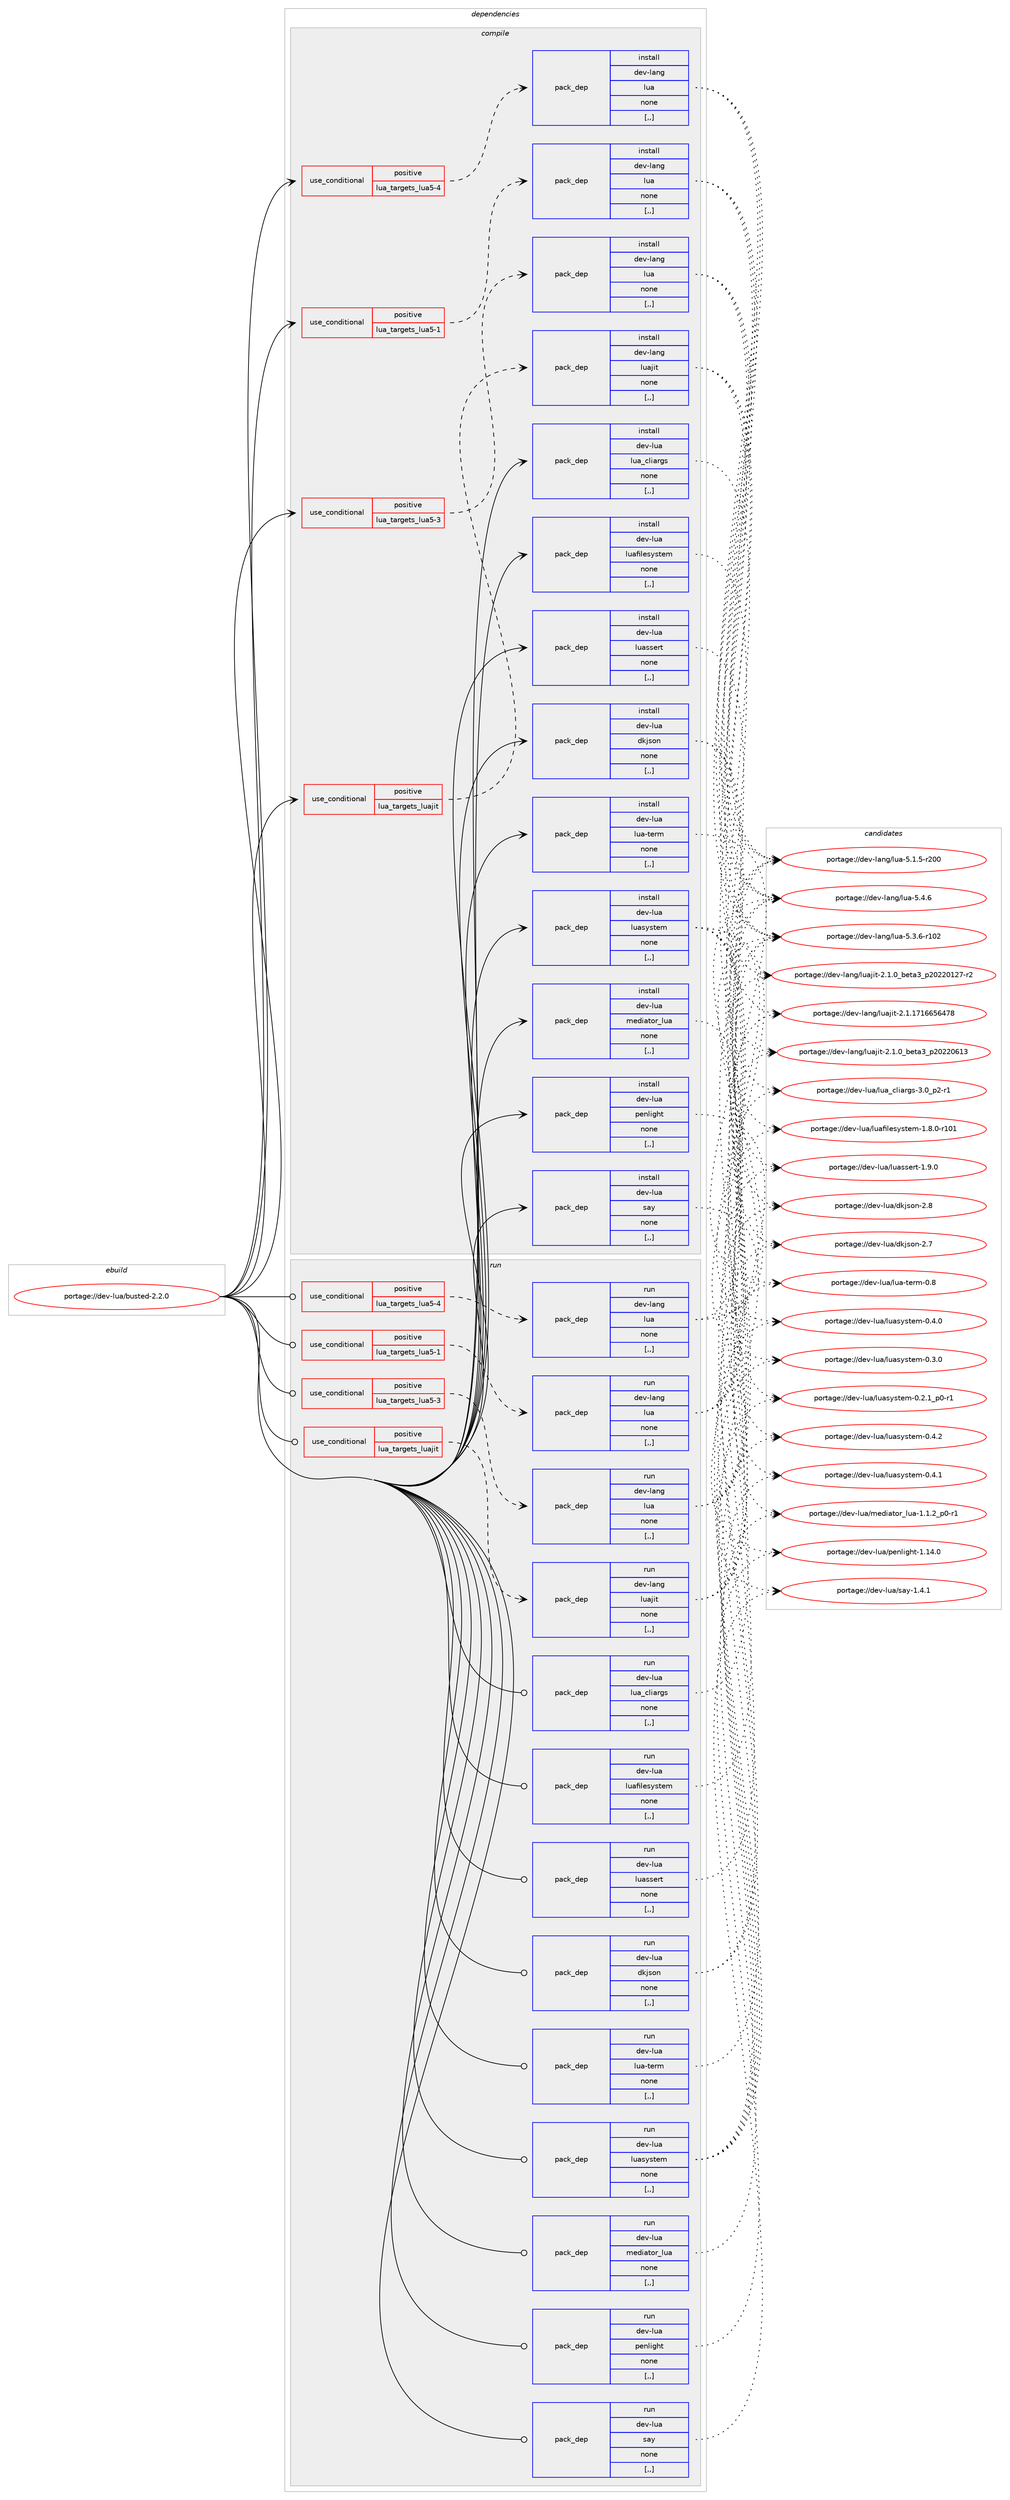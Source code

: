 digraph prolog {

# *************
# Graph options
# *************

newrank=true;
concentrate=true;
compound=true;
graph [rankdir=LR,fontname=Helvetica,fontsize=10,ranksep=1.5];#, ranksep=2.5, nodesep=0.2];
edge  [arrowhead=vee];
node  [fontname=Helvetica,fontsize=10];

# **********
# The ebuild
# **********

subgraph cluster_leftcol {
color=gray;
label=<<i>ebuild</i>>;
id [label="portage://dev-lua/busted-2.2.0", color=red, width=4, href="../dev-lua/busted-2.2.0.svg"];
}

# ****************
# The dependencies
# ****************

subgraph cluster_midcol {
color=gray;
label=<<i>dependencies</i>>;
subgraph cluster_compile {
fillcolor="#eeeeee";
style=filled;
label=<<i>compile</i>>;
subgraph cond28878 {
dependency115610 [label=<<TABLE BORDER="0" CELLBORDER="1" CELLSPACING="0" CELLPADDING="4"><TR><TD ROWSPAN="3" CELLPADDING="10">use_conditional</TD></TR><TR><TD>positive</TD></TR><TR><TD>lua_targets_lua5-1</TD></TR></TABLE>>, shape=none, color=red];
subgraph pack85534 {
dependency115611 [label=<<TABLE BORDER="0" CELLBORDER="1" CELLSPACING="0" CELLPADDING="4" WIDTH="220"><TR><TD ROWSPAN="6" CELLPADDING="30">pack_dep</TD></TR><TR><TD WIDTH="110">install</TD></TR><TR><TD>dev-lang</TD></TR><TR><TD>lua</TD></TR><TR><TD>none</TD></TR><TR><TD>[,,]</TD></TR></TABLE>>, shape=none, color=blue];
}
dependency115610:e -> dependency115611:w [weight=20,style="dashed",arrowhead="vee"];
}
id:e -> dependency115610:w [weight=20,style="solid",arrowhead="vee"];
subgraph cond28879 {
dependency115612 [label=<<TABLE BORDER="0" CELLBORDER="1" CELLSPACING="0" CELLPADDING="4"><TR><TD ROWSPAN="3" CELLPADDING="10">use_conditional</TD></TR><TR><TD>positive</TD></TR><TR><TD>lua_targets_lua5-3</TD></TR></TABLE>>, shape=none, color=red];
subgraph pack85535 {
dependency115613 [label=<<TABLE BORDER="0" CELLBORDER="1" CELLSPACING="0" CELLPADDING="4" WIDTH="220"><TR><TD ROWSPAN="6" CELLPADDING="30">pack_dep</TD></TR><TR><TD WIDTH="110">install</TD></TR><TR><TD>dev-lang</TD></TR><TR><TD>lua</TD></TR><TR><TD>none</TD></TR><TR><TD>[,,]</TD></TR></TABLE>>, shape=none, color=blue];
}
dependency115612:e -> dependency115613:w [weight=20,style="dashed",arrowhead="vee"];
}
id:e -> dependency115612:w [weight=20,style="solid",arrowhead="vee"];
subgraph cond28880 {
dependency115614 [label=<<TABLE BORDER="0" CELLBORDER="1" CELLSPACING="0" CELLPADDING="4"><TR><TD ROWSPAN="3" CELLPADDING="10">use_conditional</TD></TR><TR><TD>positive</TD></TR><TR><TD>lua_targets_lua5-4</TD></TR></TABLE>>, shape=none, color=red];
subgraph pack85536 {
dependency115615 [label=<<TABLE BORDER="0" CELLBORDER="1" CELLSPACING="0" CELLPADDING="4" WIDTH="220"><TR><TD ROWSPAN="6" CELLPADDING="30">pack_dep</TD></TR><TR><TD WIDTH="110">install</TD></TR><TR><TD>dev-lang</TD></TR><TR><TD>lua</TD></TR><TR><TD>none</TD></TR><TR><TD>[,,]</TD></TR></TABLE>>, shape=none, color=blue];
}
dependency115614:e -> dependency115615:w [weight=20,style="dashed",arrowhead="vee"];
}
id:e -> dependency115614:w [weight=20,style="solid",arrowhead="vee"];
subgraph cond28881 {
dependency115616 [label=<<TABLE BORDER="0" CELLBORDER="1" CELLSPACING="0" CELLPADDING="4"><TR><TD ROWSPAN="3" CELLPADDING="10">use_conditional</TD></TR><TR><TD>positive</TD></TR><TR><TD>lua_targets_luajit</TD></TR></TABLE>>, shape=none, color=red];
subgraph pack85537 {
dependency115617 [label=<<TABLE BORDER="0" CELLBORDER="1" CELLSPACING="0" CELLPADDING="4" WIDTH="220"><TR><TD ROWSPAN="6" CELLPADDING="30">pack_dep</TD></TR><TR><TD WIDTH="110">install</TD></TR><TR><TD>dev-lang</TD></TR><TR><TD>luajit</TD></TR><TR><TD>none</TD></TR><TR><TD>[,,]</TD></TR></TABLE>>, shape=none, color=blue];
}
dependency115616:e -> dependency115617:w [weight=20,style="dashed",arrowhead="vee"];
}
id:e -> dependency115616:w [weight=20,style="solid",arrowhead="vee"];
subgraph pack85538 {
dependency115618 [label=<<TABLE BORDER="0" CELLBORDER="1" CELLSPACING="0" CELLPADDING="4" WIDTH="220"><TR><TD ROWSPAN="6" CELLPADDING="30">pack_dep</TD></TR><TR><TD WIDTH="110">install</TD></TR><TR><TD>dev-lua</TD></TR><TR><TD>dkjson</TD></TR><TR><TD>none</TD></TR><TR><TD>[,,]</TD></TR></TABLE>>, shape=none, color=blue];
}
id:e -> dependency115618:w [weight=20,style="solid",arrowhead="vee"];
subgraph pack85539 {
dependency115619 [label=<<TABLE BORDER="0" CELLBORDER="1" CELLSPACING="0" CELLPADDING="4" WIDTH="220"><TR><TD ROWSPAN="6" CELLPADDING="30">pack_dep</TD></TR><TR><TD WIDTH="110">install</TD></TR><TR><TD>dev-lua</TD></TR><TR><TD>lua-term</TD></TR><TR><TD>none</TD></TR><TR><TD>[,,]</TD></TR></TABLE>>, shape=none, color=blue];
}
id:e -> dependency115619:w [weight=20,style="solid",arrowhead="vee"];
subgraph pack85540 {
dependency115620 [label=<<TABLE BORDER="0" CELLBORDER="1" CELLSPACING="0" CELLPADDING="4" WIDTH="220"><TR><TD ROWSPAN="6" CELLPADDING="30">pack_dep</TD></TR><TR><TD WIDTH="110">install</TD></TR><TR><TD>dev-lua</TD></TR><TR><TD>lua_cliargs</TD></TR><TR><TD>none</TD></TR><TR><TD>[,,]</TD></TR></TABLE>>, shape=none, color=blue];
}
id:e -> dependency115620:w [weight=20,style="solid",arrowhead="vee"];
subgraph pack85541 {
dependency115621 [label=<<TABLE BORDER="0" CELLBORDER="1" CELLSPACING="0" CELLPADDING="4" WIDTH="220"><TR><TD ROWSPAN="6" CELLPADDING="30">pack_dep</TD></TR><TR><TD WIDTH="110">install</TD></TR><TR><TD>dev-lua</TD></TR><TR><TD>luafilesystem</TD></TR><TR><TD>none</TD></TR><TR><TD>[,,]</TD></TR></TABLE>>, shape=none, color=blue];
}
id:e -> dependency115621:w [weight=20,style="solid",arrowhead="vee"];
subgraph pack85542 {
dependency115622 [label=<<TABLE BORDER="0" CELLBORDER="1" CELLSPACING="0" CELLPADDING="4" WIDTH="220"><TR><TD ROWSPAN="6" CELLPADDING="30">pack_dep</TD></TR><TR><TD WIDTH="110">install</TD></TR><TR><TD>dev-lua</TD></TR><TR><TD>luassert</TD></TR><TR><TD>none</TD></TR><TR><TD>[,,]</TD></TR></TABLE>>, shape=none, color=blue];
}
id:e -> dependency115622:w [weight=20,style="solid",arrowhead="vee"];
subgraph pack85543 {
dependency115623 [label=<<TABLE BORDER="0" CELLBORDER="1" CELLSPACING="0" CELLPADDING="4" WIDTH="220"><TR><TD ROWSPAN="6" CELLPADDING="30">pack_dep</TD></TR><TR><TD WIDTH="110">install</TD></TR><TR><TD>dev-lua</TD></TR><TR><TD>luasystem</TD></TR><TR><TD>none</TD></TR><TR><TD>[,,]</TD></TR></TABLE>>, shape=none, color=blue];
}
id:e -> dependency115623:w [weight=20,style="solid",arrowhead="vee"];
subgraph pack85544 {
dependency115624 [label=<<TABLE BORDER="0" CELLBORDER="1" CELLSPACING="0" CELLPADDING="4" WIDTH="220"><TR><TD ROWSPAN="6" CELLPADDING="30">pack_dep</TD></TR><TR><TD WIDTH="110">install</TD></TR><TR><TD>dev-lua</TD></TR><TR><TD>mediator_lua</TD></TR><TR><TD>none</TD></TR><TR><TD>[,,]</TD></TR></TABLE>>, shape=none, color=blue];
}
id:e -> dependency115624:w [weight=20,style="solid",arrowhead="vee"];
subgraph pack85545 {
dependency115625 [label=<<TABLE BORDER="0" CELLBORDER="1" CELLSPACING="0" CELLPADDING="4" WIDTH="220"><TR><TD ROWSPAN="6" CELLPADDING="30">pack_dep</TD></TR><TR><TD WIDTH="110">install</TD></TR><TR><TD>dev-lua</TD></TR><TR><TD>penlight</TD></TR><TR><TD>none</TD></TR><TR><TD>[,,]</TD></TR></TABLE>>, shape=none, color=blue];
}
id:e -> dependency115625:w [weight=20,style="solid",arrowhead="vee"];
subgraph pack85546 {
dependency115626 [label=<<TABLE BORDER="0" CELLBORDER="1" CELLSPACING="0" CELLPADDING="4" WIDTH="220"><TR><TD ROWSPAN="6" CELLPADDING="30">pack_dep</TD></TR><TR><TD WIDTH="110">install</TD></TR><TR><TD>dev-lua</TD></TR><TR><TD>say</TD></TR><TR><TD>none</TD></TR><TR><TD>[,,]</TD></TR></TABLE>>, shape=none, color=blue];
}
id:e -> dependency115626:w [weight=20,style="solid",arrowhead="vee"];
}
subgraph cluster_compileandrun {
fillcolor="#eeeeee";
style=filled;
label=<<i>compile and run</i>>;
}
subgraph cluster_run {
fillcolor="#eeeeee";
style=filled;
label=<<i>run</i>>;
subgraph cond28882 {
dependency115627 [label=<<TABLE BORDER="0" CELLBORDER="1" CELLSPACING="0" CELLPADDING="4"><TR><TD ROWSPAN="3" CELLPADDING="10">use_conditional</TD></TR><TR><TD>positive</TD></TR><TR><TD>lua_targets_lua5-1</TD></TR></TABLE>>, shape=none, color=red];
subgraph pack85547 {
dependency115628 [label=<<TABLE BORDER="0" CELLBORDER="1" CELLSPACING="0" CELLPADDING="4" WIDTH="220"><TR><TD ROWSPAN="6" CELLPADDING="30">pack_dep</TD></TR><TR><TD WIDTH="110">run</TD></TR><TR><TD>dev-lang</TD></TR><TR><TD>lua</TD></TR><TR><TD>none</TD></TR><TR><TD>[,,]</TD></TR></TABLE>>, shape=none, color=blue];
}
dependency115627:e -> dependency115628:w [weight=20,style="dashed",arrowhead="vee"];
}
id:e -> dependency115627:w [weight=20,style="solid",arrowhead="odot"];
subgraph cond28883 {
dependency115629 [label=<<TABLE BORDER="0" CELLBORDER="1" CELLSPACING="0" CELLPADDING="4"><TR><TD ROWSPAN="3" CELLPADDING="10">use_conditional</TD></TR><TR><TD>positive</TD></TR><TR><TD>lua_targets_lua5-3</TD></TR></TABLE>>, shape=none, color=red];
subgraph pack85548 {
dependency115630 [label=<<TABLE BORDER="0" CELLBORDER="1" CELLSPACING="0" CELLPADDING="4" WIDTH="220"><TR><TD ROWSPAN="6" CELLPADDING="30">pack_dep</TD></TR><TR><TD WIDTH="110">run</TD></TR><TR><TD>dev-lang</TD></TR><TR><TD>lua</TD></TR><TR><TD>none</TD></TR><TR><TD>[,,]</TD></TR></TABLE>>, shape=none, color=blue];
}
dependency115629:e -> dependency115630:w [weight=20,style="dashed",arrowhead="vee"];
}
id:e -> dependency115629:w [weight=20,style="solid",arrowhead="odot"];
subgraph cond28884 {
dependency115631 [label=<<TABLE BORDER="0" CELLBORDER="1" CELLSPACING="0" CELLPADDING="4"><TR><TD ROWSPAN="3" CELLPADDING="10">use_conditional</TD></TR><TR><TD>positive</TD></TR><TR><TD>lua_targets_lua5-4</TD></TR></TABLE>>, shape=none, color=red];
subgraph pack85549 {
dependency115632 [label=<<TABLE BORDER="0" CELLBORDER="1" CELLSPACING="0" CELLPADDING="4" WIDTH="220"><TR><TD ROWSPAN="6" CELLPADDING="30">pack_dep</TD></TR><TR><TD WIDTH="110">run</TD></TR><TR><TD>dev-lang</TD></TR><TR><TD>lua</TD></TR><TR><TD>none</TD></TR><TR><TD>[,,]</TD></TR></TABLE>>, shape=none, color=blue];
}
dependency115631:e -> dependency115632:w [weight=20,style="dashed",arrowhead="vee"];
}
id:e -> dependency115631:w [weight=20,style="solid",arrowhead="odot"];
subgraph cond28885 {
dependency115633 [label=<<TABLE BORDER="0" CELLBORDER="1" CELLSPACING="0" CELLPADDING="4"><TR><TD ROWSPAN="3" CELLPADDING="10">use_conditional</TD></TR><TR><TD>positive</TD></TR><TR><TD>lua_targets_luajit</TD></TR></TABLE>>, shape=none, color=red];
subgraph pack85550 {
dependency115634 [label=<<TABLE BORDER="0" CELLBORDER="1" CELLSPACING="0" CELLPADDING="4" WIDTH="220"><TR><TD ROWSPAN="6" CELLPADDING="30">pack_dep</TD></TR><TR><TD WIDTH="110">run</TD></TR><TR><TD>dev-lang</TD></TR><TR><TD>luajit</TD></TR><TR><TD>none</TD></TR><TR><TD>[,,]</TD></TR></TABLE>>, shape=none, color=blue];
}
dependency115633:e -> dependency115634:w [weight=20,style="dashed",arrowhead="vee"];
}
id:e -> dependency115633:w [weight=20,style="solid",arrowhead="odot"];
subgraph pack85551 {
dependency115635 [label=<<TABLE BORDER="0" CELLBORDER="1" CELLSPACING="0" CELLPADDING="4" WIDTH="220"><TR><TD ROWSPAN="6" CELLPADDING="30">pack_dep</TD></TR><TR><TD WIDTH="110">run</TD></TR><TR><TD>dev-lua</TD></TR><TR><TD>dkjson</TD></TR><TR><TD>none</TD></TR><TR><TD>[,,]</TD></TR></TABLE>>, shape=none, color=blue];
}
id:e -> dependency115635:w [weight=20,style="solid",arrowhead="odot"];
subgraph pack85552 {
dependency115636 [label=<<TABLE BORDER="0" CELLBORDER="1" CELLSPACING="0" CELLPADDING="4" WIDTH="220"><TR><TD ROWSPAN="6" CELLPADDING="30">pack_dep</TD></TR><TR><TD WIDTH="110">run</TD></TR><TR><TD>dev-lua</TD></TR><TR><TD>lua-term</TD></TR><TR><TD>none</TD></TR><TR><TD>[,,]</TD></TR></TABLE>>, shape=none, color=blue];
}
id:e -> dependency115636:w [weight=20,style="solid",arrowhead="odot"];
subgraph pack85553 {
dependency115637 [label=<<TABLE BORDER="0" CELLBORDER="1" CELLSPACING="0" CELLPADDING="4" WIDTH="220"><TR><TD ROWSPAN="6" CELLPADDING="30">pack_dep</TD></TR><TR><TD WIDTH="110">run</TD></TR><TR><TD>dev-lua</TD></TR><TR><TD>lua_cliargs</TD></TR><TR><TD>none</TD></TR><TR><TD>[,,]</TD></TR></TABLE>>, shape=none, color=blue];
}
id:e -> dependency115637:w [weight=20,style="solid",arrowhead="odot"];
subgraph pack85554 {
dependency115638 [label=<<TABLE BORDER="0" CELLBORDER="1" CELLSPACING="0" CELLPADDING="4" WIDTH="220"><TR><TD ROWSPAN="6" CELLPADDING="30">pack_dep</TD></TR><TR><TD WIDTH="110">run</TD></TR><TR><TD>dev-lua</TD></TR><TR><TD>luafilesystem</TD></TR><TR><TD>none</TD></TR><TR><TD>[,,]</TD></TR></TABLE>>, shape=none, color=blue];
}
id:e -> dependency115638:w [weight=20,style="solid",arrowhead="odot"];
subgraph pack85555 {
dependency115639 [label=<<TABLE BORDER="0" CELLBORDER="1" CELLSPACING="0" CELLPADDING="4" WIDTH="220"><TR><TD ROWSPAN="6" CELLPADDING="30">pack_dep</TD></TR><TR><TD WIDTH="110">run</TD></TR><TR><TD>dev-lua</TD></TR><TR><TD>luassert</TD></TR><TR><TD>none</TD></TR><TR><TD>[,,]</TD></TR></TABLE>>, shape=none, color=blue];
}
id:e -> dependency115639:w [weight=20,style="solid",arrowhead="odot"];
subgraph pack85556 {
dependency115640 [label=<<TABLE BORDER="0" CELLBORDER="1" CELLSPACING="0" CELLPADDING="4" WIDTH="220"><TR><TD ROWSPAN="6" CELLPADDING="30">pack_dep</TD></TR><TR><TD WIDTH="110">run</TD></TR><TR><TD>dev-lua</TD></TR><TR><TD>luasystem</TD></TR><TR><TD>none</TD></TR><TR><TD>[,,]</TD></TR></TABLE>>, shape=none, color=blue];
}
id:e -> dependency115640:w [weight=20,style="solid",arrowhead="odot"];
subgraph pack85557 {
dependency115641 [label=<<TABLE BORDER="0" CELLBORDER="1" CELLSPACING="0" CELLPADDING="4" WIDTH="220"><TR><TD ROWSPAN="6" CELLPADDING="30">pack_dep</TD></TR><TR><TD WIDTH="110">run</TD></TR><TR><TD>dev-lua</TD></TR><TR><TD>mediator_lua</TD></TR><TR><TD>none</TD></TR><TR><TD>[,,]</TD></TR></TABLE>>, shape=none, color=blue];
}
id:e -> dependency115641:w [weight=20,style="solid",arrowhead="odot"];
subgraph pack85558 {
dependency115642 [label=<<TABLE BORDER="0" CELLBORDER="1" CELLSPACING="0" CELLPADDING="4" WIDTH="220"><TR><TD ROWSPAN="6" CELLPADDING="30">pack_dep</TD></TR><TR><TD WIDTH="110">run</TD></TR><TR><TD>dev-lua</TD></TR><TR><TD>penlight</TD></TR><TR><TD>none</TD></TR><TR><TD>[,,]</TD></TR></TABLE>>, shape=none, color=blue];
}
id:e -> dependency115642:w [weight=20,style="solid",arrowhead="odot"];
subgraph pack85559 {
dependency115643 [label=<<TABLE BORDER="0" CELLBORDER="1" CELLSPACING="0" CELLPADDING="4" WIDTH="220"><TR><TD ROWSPAN="6" CELLPADDING="30">pack_dep</TD></TR><TR><TD WIDTH="110">run</TD></TR><TR><TD>dev-lua</TD></TR><TR><TD>say</TD></TR><TR><TD>none</TD></TR><TR><TD>[,,]</TD></TR></TABLE>>, shape=none, color=blue];
}
id:e -> dependency115643:w [weight=20,style="solid",arrowhead="odot"];
}
}

# **************
# The candidates
# **************

subgraph cluster_choices {
rank=same;
color=gray;
label=<<i>candidates</i>>;

subgraph choice85534 {
color=black;
nodesep=1;
choice10010111845108971101034710811797455346524654 [label="portage://dev-lang/lua-5.4.6", color=red, width=4,href="../dev-lang/lua-5.4.6.svg"];
choice1001011184510897110103471081179745534651465445114494850 [label="portage://dev-lang/lua-5.3.6-r102", color=red, width=4,href="../dev-lang/lua-5.3.6-r102.svg"];
choice1001011184510897110103471081179745534649465345114504848 [label="portage://dev-lang/lua-5.1.5-r200", color=red, width=4,href="../dev-lang/lua-5.1.5-r200.svg"];
dependency115611:e -> choice10010111845108971101034710811797455346524654:w [style=dotted,weight="100"];
dependency115611:e -> choice1001011184510897110103471081179745534651465445114494850:w [style=dotted,weight="100"];
dependency115611:e -> choice1001011184510897110103471081179745534649465345114504848:w [style=dotted,weight="100"];
}
subgraph choice85535 {
color=black;
nodesep=1;
choice10010111845108971101034710811797455346524654 [label="portage://dev-lang/lua-5.4.6", color=red, width=4,href="../dev-lang/lua-5.4.6.svg"];
choice1001011184510897110103471081179745534651465445114494850 [label="portage://dev-lang/lua-5.3.6-r102", color=red, width=4,href="../dev-lang/lua-5.3.6-r102.svg"];
choice1001011184510897110103471081179745534649465345114504848 [label="portage://dev-lang/lua-5.1.5-r200", color=red, width=4,href="../dev-lang/lua-5.1.5-r200.svg"];
dependency115613:e -> choice10010111845108971101034710811797455346524654:w [style=dotted,weight="100"];
dependency115613:e -> choice1001011184510897110103471081179745534651465445114494850:w [style=dotted,weight="100"];
dependency115613:e -> choice1001011184510897110103471081179745534649465345114504848:w [style=dotted,weight="100"];
}
subgraph choice85536 {
color=black;
nodesep=1;
choice10010111845108971101034710811797455346524654 [label="portage://dev-lang/lua-5.4.6", color=red, width=4,href="../dev-lang/lua-5.4.6.svg"];
choice1001011184510897110103471081179745534651465445114494850 [label="portage://dev-lang/lua-5.3.6-r102", color=red, width=4,href="../dev-lang/lua-5.3.6-r102.svg"];
choice1001011184510897110103471081179745534649465345114504848 [label="portage://dev-lang/lua-5.1.5-r200", color=red, width=4,href="../dev-lang/lua-5.1.5-r200.svg"];
dependency115615:e -> choice10010111845108971101034710811797455346524654:w [style=dotted,weight="100"];
dependency115615:e -> choice1001011184510897110103471081179745534651465445114494850:w [style=dotted,weight="100"];
dependency115615:e -> choice1001011184510897110103471081179745534649465345114504848:w [style=dotted,weight="100"];
}
subgraph choice85537 {
color=black;
nodesep=1;
choice10010111845108971101034710811797106105116455046494649554954545354525556 [label="portage://dev-lang/luajit-2.1.1716656478", color=red, width=4,href="../dev-lang/luajit-2.1.1716656478.svg"];
choice1001011184510897110103471081179710610511645504649464895981011169751951125048505048544951 [label="portage://dev-lang/luajit-2.1.0_beta3_p20220613", color=red, width=4,href="../dev-lang/luajit-2.1.0_beta3_p20220613.svg"];
choice10010111845108971101034710811797106105116455046494648959810111697519511250485050484950554511450 [label="portage://dev-lang/luajit-2.1.0_beta3_p20220127-r2", color=red, width=4,href="../dev-lang/luajit-2.1.0_beta3_p20220127-r2.svg"];
dependency115617:e -> choice10010111845108971101034710811797106105116455046494649554954545354525556:w [style=dotted,weight="100"];
dependency115617:e -> choice1001011184510897110103471081179710610511645504649464895981011169751951125048505048544951:w [style=dotted,weight="100"];
dependency115617:e -> choice10010111845108971101034710811797106105116455046494648959810111697519511250485050484950554511450:w [style=dotted,weight="100"];
}
subgraph choice85538 {
color=black;
nodesep=1;
choice10010111845108117974710010710611511111045504656 [label="portage://dev-lua/dkjson-2.8", color=red, width=4,href="../dev-lua/dkjson-2.8.svg"];
choice10010111845108117974710010710611511111045504655 [label="portage://dev-lua/dkjson-2.7", color=red, width=4,href="../dev-lua/dkjson-2.7.svg"];
dependency115618:e -> choice10010111845108117974710010710611511111045504656:w [style=dotted,weight="100"];
dependency115618:e -> choice10010111845108117974710010710611511111045504655:w [style=dotted,weight="100"];
}
subgraph choice85539 {
color=black;
nodesep=1;
choice100101118451081179747108117974511610111410945484656 [label="portage://dev-lua/lua-term-0.8", color=red, width=4,href="../dev-lua/lua-term-0.8.svg"];
dependency115619:e -> choice100101118451081179747108117974511610111410945484656:w [style=dotted,weight="100"];
}
subgraph choice85540 {
color=black;
nodesep=1;
choice100101118451081179747108117979599108105971141031154551464895112504511449 [label="portage://dev-lua/lua_cliargs-3.0_p2-r1", color=red, width=4,href="../dev-lua/lua_cliargs-3.0_p2-r1.svg"];
dependency115620:e -> choice100101118451081179747108117979599108105971141031154551464895112504511449:w [style=dotted,weight="100"];
}
subgraph choice85541 {
color=black;
nodesep=1;
choice1001011184510811797471081179710210510810111512111511610110945494656464845114494849 [label="portage://dev-lua/luafilesystem-1.8.0-r101", color=red, width=4,href="../dev-lua/luafilesystem-1.8.0-r101.svg"];
dependency115621:e -> choice1001011184510811797471081179710210510810111512111511610110945494656464845114494849:w [style=dotted,weight="100"];
}
subgraph choice85542 {
color=black;
nodesep=1;
choice10010111845108117974710811797115115101114116454946574648 [label="portage://dev-lua/luassert-1.9.0", color=red, width=4,href="../dev-lua/luassert-1.9.0.svg"];
dependency115622:e -> choice10010111845108117974710811797115115101114116454946574648:w [style=dotted,weight="100"];
}
subgraph choice85543 {
color=black;
nodesep=1;
choice10010111845108117974710811797115121115116101109454846524650 [label="portage://dev-lua/luasystem-0.4.2", color=red, width=4,href="../dev-lua/luasystem-0.4.2.svg"];
choice10010111845108117974710811797115121115116101109454846524649 [label="portage://dev-lua/luasystem-0.4.1", color=red, width=4,href="../dev-lua/luasystem-0.4.1.svg"];
choice10010111845108117974710811797115121115116101109454846524648 [label="portage://dev-lua/luasystem-0.4.0", color=red, width=4,href="../dev-lua/luasystem-0.4.0.svg"];
choice10010111845108117974710811797115121115116101109454846514648 [label="portage://dev-lua/luasystem-0.3.0", color=red, width=4,href="../dev-lua/luasystem-0.3.0.svg"];
choice1001011184510811797471081179711512111511610110945484650464995112484511449 [label="portage://dev-lua/luasystem-0.2.1_p0-r1", color=red, width=4,href="../dev-lua/luasystem-0.2.1_p0-r1.svg"];
dependency115623:e -> choice10010111845108117974710811797115121115116101109454846524650:w [style=dotted,weight="100"];
dependency115623:e -> choice10010111845108117974710811797115121115116101109454846524649:w [style=dotted,weight="100"];
dependency115623:e -> choice10010111845108117974710811797115121115116101109454846524648:w [style=dotted,weight="100"];
dependency115623:e -> choice10010111845108117974710811797115121115116101109454846514648:w [style=dotted,weight="100"];
dependency115623:e -> choice1001011184510811797471081179711512111511610110945484650464995112484511449:w [style=dotted,weight="100"];
}
subgraph choice85544 {
color=black;
nodesep=1;
choice10010111845108117974710910110010597116111114951081179745494649465095112484511449 [label="portage://dev-lua/mediator_lua-1.1.2_p0-r1", color=red, width=4,href="../dev-lua/mediator_lua-1.1.2_p0-r1.svg"];
dependency115624:e -> choice10010111845108117974710910110010597116111114951081179745494649465095112484511449:w [style=dotted,weight="100"];
}
subgraph choice85545 {
color=black;
nodesep=1;
choice10010111845108117974711210111010810510310411645494649524648 [label="portage://dev-lua/penlight-1.14.0", color=red, width=4,href="../dev-lua/penlight-1.14.0.svg"];
dependency115625:e -> choice10010111845108117974711210111010810510310411645494649524648:w [style=dotted,weight="100"];
}
subgraph choice85546 {
color=black;
nodesep=1;
choice10010111845108117974711597121454946524649 [label="portage://dev-lua/say-1.4.1", color=red, width=4,href="../dev-lua/say-1.4.1.svg"];
dependency115626:e -> choice10010111845108117974711597121454946524649:w [style=dotted,weight="100"];
}
subgraph choice85547 {
color=black;
nodesep=1;
choice10010111845108971101034710811797455346524654 [label="portage://dev-lang/lua-5.4.6", color=red, width=4,href="../dev-lang/lua-5.4.6.svg"];
choice1001011184510897110103471081179745534651465445114494850 [label="portage://dev-lang/lua-5.3.6-r102", color=red, width=4,href="../dev-lang/lua-5.3.6-r102.svg"];
choice1001011184510897110103471081179745534649465345114504848 [label="portage://dev-lang/lua-5.1.5-r200", color=red, width=4,href="../dev-lang/lua-5.1.5-r200.svg"];
dependency115628:e -> choice10010111845108971101034710811797455346524654:w [style=dotted,weight="100"];
dependency115628:e -> choice1001011184510897110103471081179745534651465445114494850:w [style=dotted,weight="100"];
dependency115628:e -> choice1001011184510897110103471081179745534649465345114504848:w [style=dotted,weight="100"];
}
subgraph choice85548 {
color=black;
nodesep=1;
choice10010111845108971101034710811797455346524654 [label="portage://dev-lang/lua-5.4.6", color=red, width=4,href="../dev-lang/lua-5.4.6.svg"];
choice1001011184510897110103471081179745534651465445114494850 [label="portage://dev-lang/lua-5.3.6-r102", color=red, width=4,href="../dev-lang/lua-5.3.6-r102.svg"];
choice1001011184510897110103471081179745534649465345114504848 [label="portage://dev-lang/lua-5.1.5-r200", color=red, width=4,href="../dev-lang/lua-5.1.5-r200.svg"];
dependency115630:e -> choice10010111845108971101034710811797455346524654:w [style=dotted,weight="100"];
dependency115630:e -> choice1001011184510897110103471081179745534651465445114494850:w [style=dotted,weight="100"];
dependency115630:e -> choice1001011184510897110103471081179745534649465345114504848:w [style=dotted,weight="100"];
}
subgraph choice85549 {
color=black;
nodesep=1;
choice10010111845108971101034710811797455346524654 [label="portage://dev-lang/lua-5.4.6", color=red, width=4,href="../dev-lang/lua-5.4.6.svg"];
choice1001011184510897110103471081179745534651465445114494850 [label="portage://dev-lang/lua-5.3.6-r102", color=red, width=4,href="../dev-lang/lua-5.3.6-r102.svg"];
choice1001011184510897110103471081179745534649465345114504848 [label="portage://dev-lang/lua-5.1.5-r200", color=red, width=4,href="../dev-lang/lua-5.1.5-r200.svg"];
dependency115632:e -> choice10010111845108971101034710811797455346524654:w [style=dotted,weight="100"];
dependency115632:e -> choice1001011184510897110103471081179745534651465445114494850:w [style=dotted,weight="100"];
dependency115632:e -> choice1001011184510897110103471081179745534649465345114504848:w [style=dotted,weight="100"];
}
subgraph choice85550 {
color=black;
nodesep=1;
choice10010111845108971101034710811797106105116455046494649554954545354525556 [label="portage://dev-lang/luajit-2.1.1716656478", color=red, width=4,href="../dev-lang/luajit-2.1.1716656478.svg"];
choice1001011184510897110103471081179710610511645504649464895981011169751951125048505048544951 [label="portage://dev-lang/luajit-2.1.0_beta3_p20220613", color=red, width=4,href="../dev-lang/luajit-2.1.0_beta3_p20220613.svg"];
choice10010111845108971101034710811797106105116455046494648959810111697519511250485050484950554511450 [label="portage://dev-lang/luajit-2.1.0_beta3_p20220127-r2", color=red, width=4,href="../dev-lang/luajit-2.1.0_beta3_p20220127-r2.svg"];
dependency115634:e -> choice10010111845108971101034710811797106105116455046494649554954545354525556:w [style=dotted,weight="100"];
dependency115634:e -> choice1001011184510897110103471081179710610511645504649464895981011169751951125048505048544951:w [style=dotted,weight="100"];
dependency115634:e -> choice10010111845108971101034710811797106105116455046494648959810111697519511250485050484950554511450:w [style=dotted,weight="100"];
}
subgraph choice85551 {
color=black;
nodesep=1;
choice10010111845108117974710010710611511111045504656 [label="portage://dev-lua/dkjson-2.8", color=red, width=4,href="../dev-lua/dkjson-2.8.svg"];
choice10010111845108117974710010710611511111045504655 [label="portage://dev-lua/dkjson-2.7", color=red, width=4,href="../dev-lua/dkjson-2.7.svg"];
dependency115635:e -> choice10010111845108117974710010710611511111045504656:w [style=dotted,weight="100"];
dependency115635:e -> choice10010111845108117974710010710611511111045504655:w [style=dotted,weight="100"];
}
subgraph choice85552 {
color=black;
nodesep=1;
choice100101118451081179747108117974511610111410945484656 [label="portage://dev-lua/lua-term-0.8", color=red, width=4,href="../dev-lua/lua-term-0.8.svg"];
dependency115636:e -> choice100101118451081179747108117974511610111410945484656:w [style=dotted,weight="100"];
}
subgraph choice85553 {
color=black;
nodesep=1;
choice100101118451081179747108117979599108105971141031154551464895112504511449 [label="portage://dev-lua/lua_cliargs-3.0_p2-r1", color=red, width=4,href="../dev-lua/lua_cliargs-3.0_p2-r1.svg"];
dependency115637:e -> choice100101118451081179747108117979599108105971141031154551464895112504511449:w [style=dotted,weight="100"];
}
subgraph choice85554 {
color=black;
nodesep=1;
choice1001011184510811797471081179710210510810111512111511610110945494656464845114494849 [label="portage://dev-lua/luafilesystem-1.8.0-r101", color=red, width=4,href="../dev-lua/luafilesystem-1.8.0-r101.svg"];
dependency115638:e -> choice1001011184510811797471081179710210510810111512111511610110945494656464845114494849:w [style=dotted,weight="100"];
}
subgraph choice85555 {
color=black;
nodesep=1;
choice10010111845108117974710811797115115101114116454946574648 [label="portage://dev-lua/luassert-1.9.0", color=red, width=4,href="../dev-lua/luassert-1.9.0.svg"];
dependency115639:e -> choice10010111845108117974710811797115115101114116454946574648:w [style=dotted,weight="100"];
}
subgraph choice85556 {
color=black;
nodesep=1;
choice10010111845108117974710811797115121115116101109454846524650 [label="portage://dev-lua/luasystem-0.4.2", color=red, width=4,href="../dev-lua/luasystem-0.4.2.svg"];
choice10010111845108117974710811797115121115116101109454846524649 [label="portage://dev-lua/luasystem-0.4.1", color=red, width=4,href="../dev-lua/luasystem-0.4.1.svg"];
choice10010111845108117974710811797115121115116101109454846524648 [label="portage://dev-lua/luasystem-0.4.0", color=red, width=4,href="../dev-lua/luasystem-0.4.0.svg"];
choice10010111845108117974710811797115121115116101109454846514648 [label="portage://dev-lua/luasystem-0.3.0", color=red, width=4,href="../dev-lua/luasystem-0.3.0.svg"];
choice1001011184510811797471081179711512111511610110945484650464995112484511449 [label="portage://dev-lua/luasystem-0.2.1_p0-r1", color=red, width=4,href="../dev-lua/luasystem-0.2.1_p0-r1.svg"];
dependency115640:e -> choice10010111845108117974710811797115121115116101109454846524650:w [style=dotted,weight="100"];
dependency115640:e -> choice10010111845108117974710811797115121115116101109454846524649:w [style=dotted,weight="100"];
dependency115640:e -> choice10010111845108117974710811797115121115116101109454846524648:w [style=dotted,weight="100"];
dependency115640:e -> choice10010111845108117974710811797115121115116101109454846514648:w [style=dotted,weight="100"];
dependency115640:e -> choice1001011184510811797471081179711512111511610110945484650464995112484511449:w [style=dotted,weight="100"];
}
subgraph choice85557 {
color=black;
nodesep=1;
choice10010111845108117974710910110010597116111114951081179745494649465095112484511449 [label="portage://dev-lua/mediator_lua-1.1.2_p0-r1", color=red, width=4,href="../dev-lua/mediator_lua-1.1.2_p0-r1.svg"];
dependency115641:e -> choice10010111845108117974710910110010597116111114951081179745494649465095112484511449:w [style=dotted,weight="100"];
}
subgraph choice85558 {
color=black;
nodesep=1;
choice10010111845108117974711210111010810510310411645494649524648 [label="portage://dev-lua/penlight-1.14.0", color=red, width=4,href="../dev-lua/penlight-1.14.0.svg"];
dependency115642:e -> choice10010111845108117974711210111010810510310411645494649524648:w [style=dotted,weight="100"];
}
subgraph choice85559 {
color=black;
nodesep=1;
choice10010111845108117974711597121454946524649 [label="portage://dev-lua/say-1.4.1", color=red, width=4,href="../dev-lua/say-1.4.1.svg"];
dependency115643:e -> choice10010111845108117974711597121454946524649:w [style=dotted,weight="100"];
}
}

}
